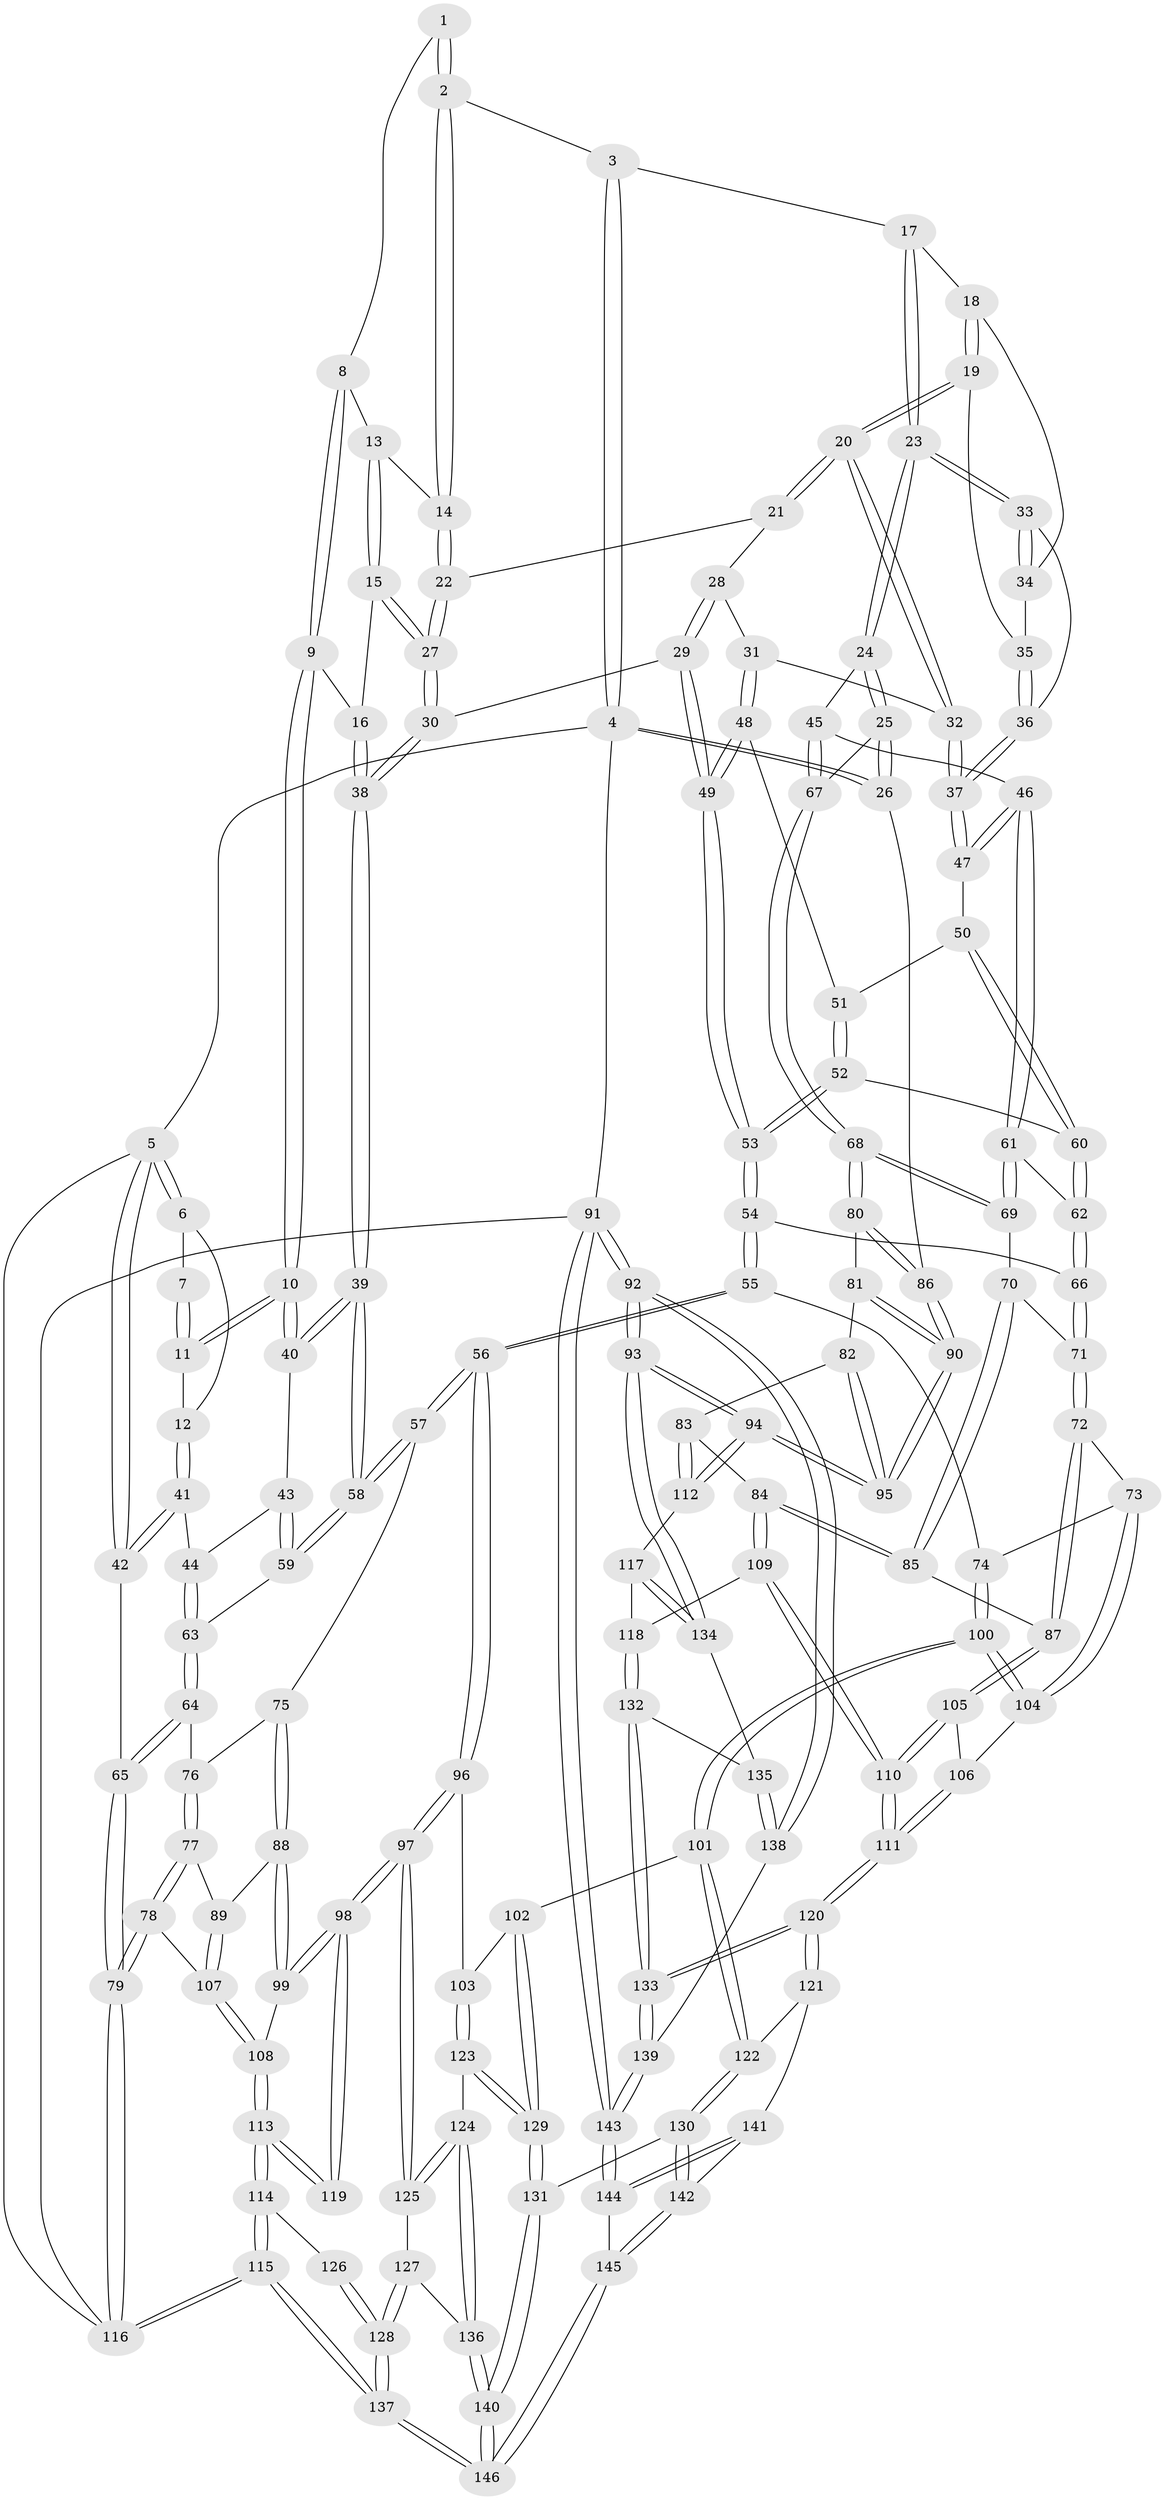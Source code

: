 // coarse degree distribution, {3: 0.3972602739726027, 4: 0.5342465753424658, 5: 0.0410958904109589, 2: 0.0273972602739726}
// Generated by graph-tools (version 1.1) at 2025/38/03/04/25 23:38:31]
// undirected, 146 vertices, 362 edges
graph export_dot {
  node [color=gray90,style=filled];
  1 [pos="+0.37040006290082966+0"];
  2 [pos="+0.622315637628922+0"];
  3 [pos="+0.8067036788301194+0"];
  4 [pos="+1+0"];
  5 [pos="+0+0"];
  6 [pos="+0+0"];
  7 [pos="+0.29030408065941754+0"];
  8 [pos="+0.3734917161126709+0.036367974596768785"];
  9 [pos="+0.3601786234118187+0.10889935698223971"];
  10 [pos="+0.2763023336625124+0.13554197573307084"];
  11 [pos="+0.25694027793531243+0.11875510251439422"];
  12 [pos="+0.18267948870630907+0.10554318055630074"];
  13 [pos="+0.5345300811927775+0"];
  14 [pos="+0.6000726456552503+0"];
  15 [pos="+0.40135157361823165+0.11095144615826519"];
  16 [pos="+0.3743896357469572+0.11093222781595173"];
  17 [pos="+0.8142597646476174+0"];
  18 [pos="+0.7948843363153338+0.06523145304146394"];
  19 [pos="+0.7524414126840896+0.13665274958983276"];
  20 [pos="+0.7109966060305176+0.1603100669658725"];
  21 [pos="+0.6196581051494485+0.017282212408432078"];
  22 [pos="+0.6000474064442604+0"];
  23 [pos="+0.9642834244768799+0.21511557865936426"];
  24 [pos="+1+0.25650225032304574"];
  25 [pos="+1+0.2645596722945972"];
  26 [pos="+1+0.2609057946674215"];
  27 [pos="+0.5243357960005312+0.18508483117669022"];
  28 [pos="+0.6293401242132606+0.12247641580484891"];
  29 [pos="+0.5711152684599794+0.2523106020923003"];
  30 [pos="+0.5404694207527365+0.24026841587809064"];
  31 [pos="+0.6599445982319311+0.2055430486010613"];
  32 [pos="+0.699626421782289+0.18613051237192194"];
  33 [pos="+0.8863423745071852+0.17704597817214596"];
  34 [pos="+0.8351986086470579+0.11734623388006032"];
  35 [pos="+0.7962205479642476+0.17082056609917243"];
  36 [pos="+0.8047141979224337+0.1783145823810735"];
  37 [pos="+0.772848807242876+0.2595942038502123"];
  38 [pos="+0.44425796362579645+0.29940698713751096"];
  39 [pos="+0.4068289278698334+0.32944979804915875"];
  40 [pos="+0.2783917674389576+0.22280128436883295"];
  41 [pos="+0.053788892201722185+0.14312677746042368"];
  42 [pos="+0+0.029109065632506252"];
  43 [pos="+0.18224235936791336+0.3109215260385156"];
  44 [pos="+0.1455669157331829+0.322222231122951"];
  45 [pos="+0.895773630136527+0.3121746837302244"];
  46 [pos="+0.8183167842733544+0.3201251720440605"];
  47 [pos="+0.7993729054548308+0.31430222030360916"];
  48 [pos="+0.596121746519414+0.24738889813489348"];
  49 [pos="+0.5712050241293499+0.252349928146145"];
  50 [pos="+0.7871874891644398+0.31823259290605993"];
  51 [pos="+0.676204206478261+0.29295907871630533"];
  52 [pos="+0.6786166713749224+0.3854146602337292"];
  53 [pos="+0.610586015637643+0.411273601261393"];
  54 [pos="+0.5977719792421599+0.44632379687719015"];
  55 [pos="+0.46800695801562814+0.5174305837599631"];
  56 [pos="+0.41825646939463734+0.5130934552560277"];
  57 [pos="+0.3917284532472698+0.4894483019404647"];
  58 [pos="+0.3897022234801727+0.47916995959644143"];
  59 [pos="+0.30480878645830056+0.42121667693389686"];
  60 [pos="+0.7111927229343445+0.3812474154564665"];
  61 [pos="+0.7854187742751549+0.4714533779805353"];
  62 [pos="+0.7418304126998426+0.4547559397377435"];
  63 [pos="+0.07675107849919782+0.4111877543367636"];
  64 [pos="+0.05320013256730149+0.43720919793379526"];
  65 [pos="+0+0.5057444407744622"];
  66 [pos="+0.6521111790210302+0.4827183567154746"];
  67 [pos="+0.8767855196896848+0.5220506940581229"];
  68 [pos="+0.8752293670585809+0.5264657013219048"];
  69 [pos="+0.8076935133137273+0.5112498249393794"];
  70 [pos="+0.7600499275729338+0.5478526338355073"];
  71 [pos="+0.6920125681503327+0.5557231719682031"];
  72 [pos="+0.6574710123366753+0.6193687009132222"];
  73 [pos="+0.6414467769777382+0.6225173699145707"];
  74 [pos="+0.49199014984607686+0.5412314994874066"];
  75 [pos="+0.3004953513922354+0.5183224521522302"];
  76 [pos="+0.21802978387289007+0.5107264307501674"];
  77 [pos="+0.16748631982995962+0.6091227278347096"];
  78 [pos="+0+0.6048260308930442"];
  79 [pos="+0+0.531333974626694"];
  80 [pos="+0.887127997187563+0.542054866996625"];
  81 [pos="+0.8930240507314652+0.5546998983159803"];
  82 [pos="+0.8962452455967806+0.5707690127947432"];
  83 [pos="+0.8852932956857047+0.6688025523512156"];
  84 [pos="+0.8679538847701136+0.6813963700640437"];
  85 [pos="+0.7753654732660109+0.655358395073196"];
  86 [pos="+1+0.3324197417520573"];
  87 [pos="+0.7170435268823079+0.6727466476517742"];
  88 [pos="+0.22356829904173953+0.655552302870987"];
  89 [pos="+0.21411411788184+0.6482746260059933"];
  90 [pos="+1+0.48306140144748794"];
  91 [pos="+1+1"];
  92 [pos="+1+1"];
  93 [pos="+1+1"];
  94 [pos="+1+0.7207380227571372"];
  95 [pos="+1+0.646081377479391"];
  96 [pos="+0.3918679858835277+0.6651599388625031"];
  97 [pos="+0.2627955979721455+0.7311685031142855"];
  98 [pos="+0.24994039842647967+0.7248124888263335"];
  99 [pos="+0.22896094908046194+0.6952296323878983"];
  100 [pos="+0.5613984847565407+0.735443022459566"];
  101 [pos="+0.5598057517410253+0.737653344423583"];
  102 [pos="+0.51399639579016+0.7467355872294033"];
  103 [pos="+0.4222175779615243+0.7134786068666492"];
  104 [pos="+0.5836062229297359+0.7232439903219032"];
  105 [pos="+0.7122938161484822+0.6998225644865188"];
  106 [pos="+0.640164367240237+0.7346419882198312"];
  107 [pos="+0.03508889939232673+0.6615324659025302"];
  108 [pos="+0.06059638287972409+0.6898012944315756"];
  109 [pos="+0.8488484139362661+0.7381984737441416"];
  110 [pos="+0.7358860799272318+0.77208961622395"];
  111 [pos="+0.7083199100561843+0.8307073393330626"];
  112 [pos="+1+0.7249488426346393"];
  113 [pos="+0.08572534602835805+0.7573569460028815"];
  114 [pos="+0.0926875497013268+0.8107076551776415"];
  115 [pos="+0.007552796851633732+1"];
  116 [pos="+0+1"];
  117 [pos="+0.9705054682117636+0.7881301211435962"];
  118 [pos="+0.854258873278673+0.7626698009102861"];
  119 [pos="+0.23002110108301552+0.7372637588857933"];
  120 [pos="+0.7020945663228354+0.8674759729494989"];
  121 [pos="+0.6247298050890828+0.8555030460481544"];
  122 [pos="+0.5690781939391818+0.7604929108873411"];
  123 [pos="+0.38946394006642565+0.8394465397900132"];
  124 [pos="+0.38925394989697304+0.8395514903537131"];
  125 [pos="+0.26769105877074373+0.7491115823742144"];
  126 [pos="+0.18840259707401463+0.7785947839751489"];
  127 [pos="+0.26089689636274443+0.7880159339137162"];
  128 [pos="+0.19003830591946294+0.9826281785066845"];
  129 [pos="+0.47312827910957134+0.8610792245589364"];
  130 [pos="+0.5044966933261787+0.8911012703488145"];
  131 [pos="+0.4981718302564409+0.888660153350603"];
  132 [pos="+0.8587412488929855+0.8018266263381201"];
  133 [pos="+0.7521963532659929+0.9329271290431644"];
  134 [pos="+0.9296344604598368+0.8428339530457709"];
  135 [pos="+0.9271391159502177+0.8434071231878014"];
  136 [pos="+0.3517264766188098+0.890442214304511"];
  137 [pos="+0.10499343107481617+1"];
  138 [pos="+0.9064912400749541+0.8934599854267087"];
  139 [pos="+0.7722636994035784+1"];
  140 [pos="+0.18304932428060483+1"];
  141 [pos="+0.5722370322181153+0.88763990228718"];
  142 [pos="+0.5198546075479323+0.8995612294117877"];
  143 [pos="+0.7769848549134081+1"];
  144 [pos="+0.7000144534264392+1"];
  145 [pos="+0.546062523421638+1"];
  146 [pos="+0.1296530818913208+1"];
  1 -- 2;
  1 -- 2;
  1 -- 8;
  2 -- 3;
  2 -- 14;
  2 -- 14;
  3 -- 4;
  3 -- 4;
  3 -- 17;
  4 -- 5;
  4 -- 26;
  4 -- 26;
  4 -- 91;
  5 -- 6;
  5 -- 6;
  5 -- 42;
  5 -- 42;
  5 -- 116;
  6 -- 7;
  6 -- 12;
  7 -- 11;
  7 -- 11;
  8 -- 9;
  8 -- 9;
  8 -- 13;
  9 -- 10;
  9 -- 10;
  9 -- 16;
  10 -- 11;
  10 -- 11;
  10 -- 40;
  10 -- 40;
  11 -- 12;
  12 -- 41;
  12 -- 41;
  13 -- 14;
  13 -- 15;
  13 -- 15;
  14 -- 22;
  14 -- 22;
  15 -- 16;
  15 -- 27;
  15 -- 27;
  16 -- 38;
  16 -- 38;
  17 -- 18;
  17 -- 23;
  17 -- 23;
  18 -- 19;
  18 -- 19;
  18 -- 34;
  19 -- 20;
  19 -- 20;
  19 -- 35;
  20 -- 21;
  20 -- 21;
  20 -- 32;
  20 -- 32;
  21 -- 22;
  21 -- 28;
  22 -- 27;
  22 -- 27;
  23 -- 24;
  23 -- 24;
  23 -- 33;
  23 -- 33;
  24 -- 25;
  24 -- 25;
  24 -- 45;
  25 -- 26;
  25 -- 26;
  25 -- 67;
  26 -- 86;
  27 -- 30;
  27 -- 30;
  28 -- 29;
  28 -- 29;
  28 -- 31;
  29 -- 30;
  29 -- 49;
  29 -- 49;
  30 -- 38;
  30 -- 38;
  31 -- 32;
  31 -- 48;
  31 -- 48;
  32 -- 37;
  32 -- 37;
  33 -- 34;
  33 -- 34;
  33 -- 36;
  34 -- 35;
  35 -- 36;
  35 -- 36;
  36 -- 37;
  36 -- 37;
  37 -- 47;
  37 -- 47;
  38 -- 39;
  38 -- 39;
  39 -- 40;
  39 -- 40;
  39 -- 58;
  39 -- 58;
  40 -- 43;
  41 -- 42;
  41 -- 42;
  41 -- 44;
  42 -- 65;
  43 -- 44;
  43 -- 59;
  43 -- 59;
  44 -- 63;
  44 -- 63;
  45 -- 46;
  45 -- 67;
  45 -- 67;
  46 -- 47;
  46 -- 47;
  46 -- 61;
  46 -- 61;
  47 -- 50;
  48 -- 49;
  48 -- 49;
  48 -- 51;
  49 -- 53;
  49 -- 53;
  50 -- 51;
  50 -- 60;
  50 -- 60;
  51 -- 52;
  51 -- 52;
  52 -- 53;
  52 -- 53;
  52 -- 60;
  53 -- 54;
  53 -- 54;
  54 -- 55;
  54 -- 55;
  54 -- 66;
  55 -- 56;
  55 -- 56;
  55 -- 74;
  56 -- 57;
  56 -- 57;
  56 -- 96;
  56 -- 96;
  57 -- 58;
  57 -- 58;
  57 -- 75;
  58 -- 59;
  58 -- 59;
  59 -- 63;
  60 -- 62;
  60 -- 62;
  61 -- 62;
  61 -- 69;
  61 -- 69;
  62 -- 66;
  62 -- 66;
  63 -- 64;
  63 -- 64;
  64 -- 65;
  64 -- 65;
  64 -- 76;
  65 -- 79;
  65 -- 79;
  66 -- 71;
  66 -- 71;
  67 -- 68;
  67 -- 68;
  68 -- 69;
  68 -- 69;
  68 -- 80;
  68 -- 80;
  69 -- 70;
  70 -- 71;
  70 -- 85;
  70 -- 85;
  71 -- 72;
  71 -- 72;
  72 -- 73;
  72 -- 87;
  72 -- 87;
  73 -- 74;
  73 -- 104;
  73 -- 104;
  74 -- 100;
  74 -- 100;
  75 -- 76;
  75 -- 88;
  75 -- 88;
  76 -- 77;
  76 -- 77;
  77 -- 78;
  77 -- 78;
  77 -- 89;
  78 -- 79;
  78 -- 79;
  78 -- 107;
  79 -- 116;
  79 -- 116;
  80 -- 81;
  80 -- 86;
  80 -- 86;
  81 -- 82;
  81 -- 90;
  81 -- 90;
  82 -- 83;
  82 -- 95;
  82 -- 95;
  83 -- 84;
  83 -- 112;
  83 -- 112;
  84 -- 85;
  84 -- 85;
  84 -- 109;
  84 -- 109;
  85 -- 87;
  86 -- 90;
  86 -- 90;
  87 -- 105;
  87 -- 105;
  88 -- 89;
  88 -- 99;
  88 -- 99;
  89 -- 107;
  89 -- 107;
  90 -- 95;
  90 -- 95;
  91 -- 92;
  91 -- 92;
  91 -- 143;
  91 -- 143;
  91 -- 116;
  92 -- 93;
  92 -- 93;
  92 -- 138;
  92 -- 138;
  93 -- 94;
  93 -- 94;
  93 -- 134;
  93 -- 134;
  94 -- 95;
  94 -- 95;
  94 -- 112;
  94 -- 112;
  96 -- 97;
  96 -- 97;
  96 -- 103;
  97 -- 98;
  97 -- 98;
  97 -- 125;
  97 -- 125;
  98 -- 99;
  98 -- 99;
  98 -- 119;
  98 -- 119;
  99 -- 108;
  100 -- 101;
  100 -- 101;
  100 -- 104;
  100 -- 104;
  101 -- 102;
  101 -- 122;
  101 -- 122;
  102 -- 103;
  102 -- 129;
  102 -- 129;
  103 -- 123;
  103 -- 123;
  104 -- 106;
  105 -- 106;
  105 -- 110;
  105 -- 110;
  106 -- 111;
  106 -- 111;
  107 -- 108;
  107 -- 108;
  108 -- 113;
  108 -- 113;
  109 -- 110;
  109 -- 110;
  109 -- 118;
  110 -- 111;
  110 -- 111;
  111 -- 120;
  111 -- 120;
  112 -- 117;
  113 -- 114;
  113 -- 114;
  113 -- 119;
  113 -- 119;
  114 -- 115;
  114 -- 115;
  114 -- 126;
  115 -- 116;
  115 -- 116;
  115 -- 137;
  115 -- 137;
  117 -- 118;
  117 -- 134;
  117 -- 134;
  118 -- 132;
  118 -- 132;
  120 -- 121;
  120 -- 121;
  120 -- 133;
  120 -- 133;
  121 -- 122;
  121 -- 141;
  122 -- 130;
  122 -- 130;
  123 -- 124;
  123 -- 129;
  123 -- 129;
  124 -- 125;
  124 -- 125;
  124 -- 136;
  124 -- 136;
  125 -- 127;
  126 -- 128;
  126 -- 128;
  127 -- 128;
  127 -- 128;
  127 -- 136;
  128 -- 137;
  128 -- 137;
  129 -- 131;
  129 -- 131;
  130 -- 131;
  130 -- 142;
  130 -- 142;
  131 -- 140;
  131 -- 140;
  132 -- 133;
  132 -- 133;
  132 -- 135;
  133 -- 139;
  133 -- 139;
  134 -- 135;
  135 -- 138;
  135 -- 138;
  136 -- 140;
  136 -- 140;
  137 -- 146;
  137 -- 146;
  138 -- 139;
  139 -- 143;
  139 -- 143;
  140 -- 146;
  140 -- 146;
  141 -- 142;
  141 -- 144;
  141 -- 144;
  142 -- 145;
  142 -- 145;
  143 -- 144;
  143 -- 144;
  144 -- 145;
  145 -- 146;
  145 -- 146;
}

